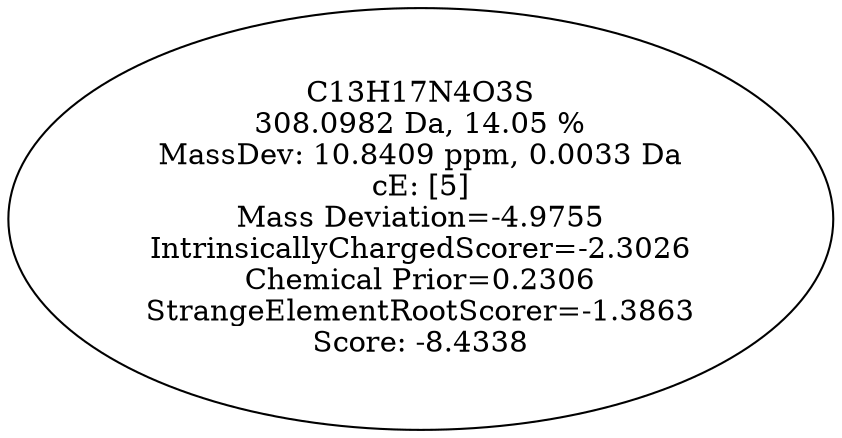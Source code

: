 strict digraph {
v1 [label="C13H17N4O3S\n308.0982 Da, 14.05 %\nMassDev: 10.8409 ppm, 0.0033 Da\ncE: [5]\nMass Deviation=-4.9755\nIntrinsicallyChargedScorer=-2.3026\nChemical Prior=0.2306\nStrangeElementRootScorer=-1.3863\nScore: -8.4338"];
}